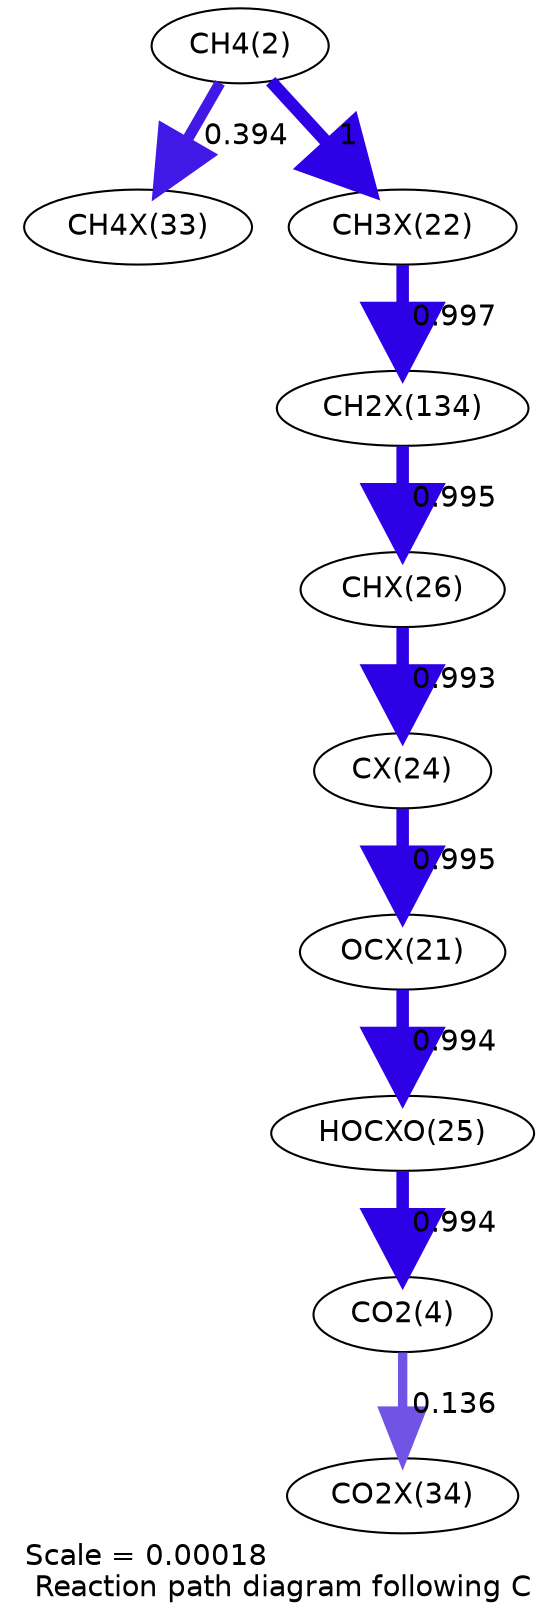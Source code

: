 digraph reaction_paths {
center=1;
s4 -> s31[fontname="Helvetica", penwidth=5.3, arrowsize=2.65, color="0.7, 0.894, 0.9"
, label=" 0.394"];
s4 -> s25[fontname="Helvetica", penwidth=6, arrowsize=3, color="0.7, 1.5, 0.9"
, label=" 1"];
s25 -> s37[fontname="Helvetica", penwidth=6, arrowsize=3, color="0.7, 1.5, 0.9"
, label=" 0.997"];
s37 -> s29[fontname="Helvetica", penwidth=6, arrowsize=3, color="0.7, 1.5, 0.9"
, label=" 0.995"];
s29 -> s27[fontname="Helvetica", penwidth=5.99, arrowsize=3, color="0.7, 1.49, 0.9"
, label=" 0.993"];
s27 -> s24[fontname="Helvetica", penwidth=6, arrowsize=3, color="0.7, 1.49, 0.9"
, label=" 0.995"];
s24 -> s28[fontname="Helvetica", penwidth=6, arrowsize=3, color="0.7, 1.49, 0.9"
, label=" 0.994"];
s28 -> s6[fontname="Helvetica", penwidth=6, arrowsize=3, color="0.7, 1.49, 0.9"
, label=" 0.994"];
s6 -> s32[fontname="Helvetica", penwidth=4.5, arrowsize=2.25, color="0.7, 0.636, 0.9"
, label=" 0.136"];
s4 [ fontname="Helvetica", label="CH4(2)"];
s6 [ fontname="Helvetica", label="CO2(4)"];
s24 [ fontname="Helvetica", label="OCX(21)"];
s25 [ fontname="Helvetica", label="CH3X(22)"];
s27 [ fontname="Helvetica", label="CX(24)"];
s28 [ fontname="Helvetica", label="HOCXO(25)"];
s29 [ fontname="Helvetica", label="CHX(26)"];
s31 [ fontname="Helvetica", label="CH4X(33)"];
s32 [ fontname="Helvetica", label="CO2X(34)"];
s37 [ fontname="Helvetica", label="CH2X(134)"];
 label = "Scale = 0.00018\l Reaction path diagram following C";
 fontname = "Helvetica";
}

